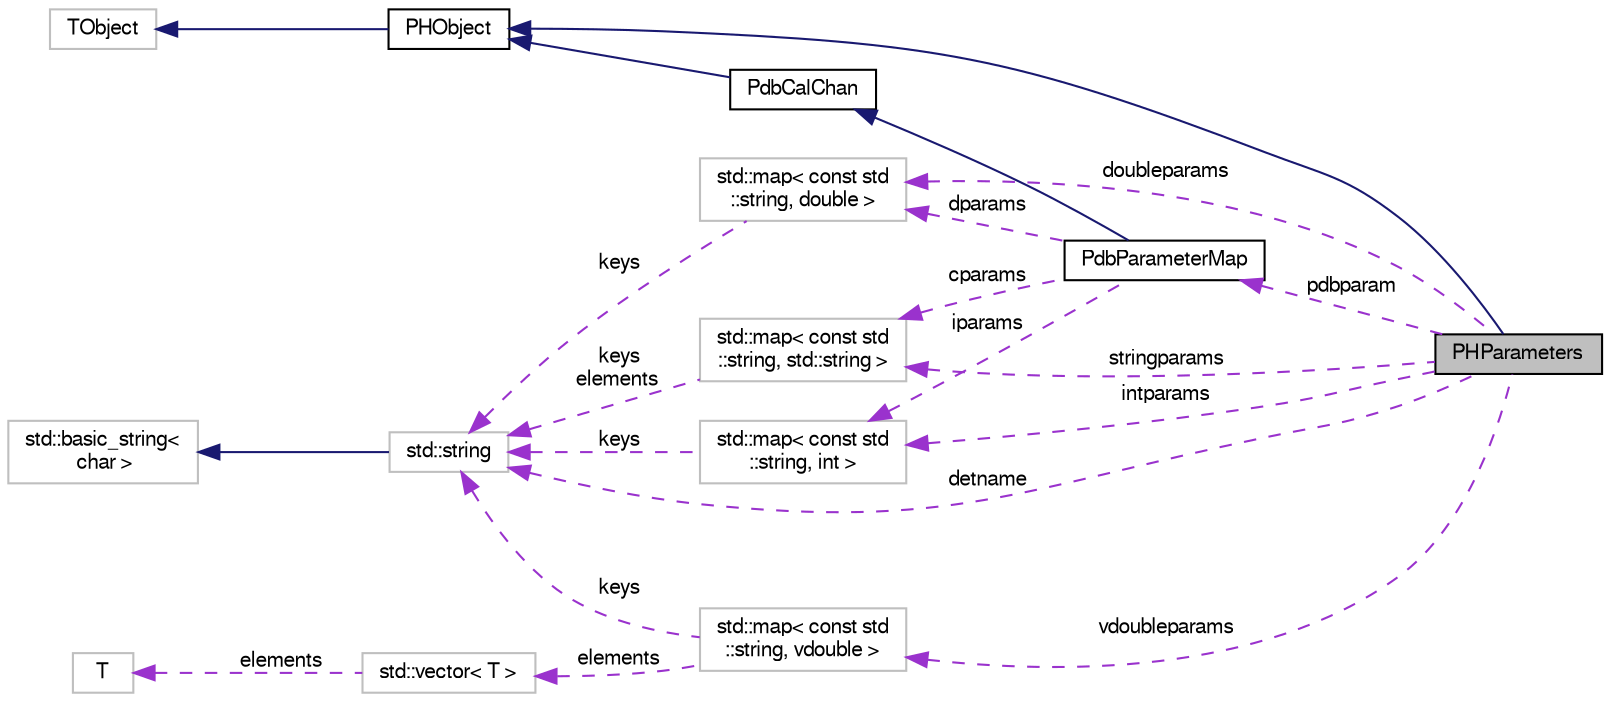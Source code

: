 digraph "PHParameters"
{
  bgcolor="transparent";
  edge [fontname="FreeSans",fontsize="10",labelfontname="FreeSans",labelfontsize="10"];
  node [fontname="FreeSans",fontsize="10",shape=record];
  rankdir="LR";
  Node1 [label="PHParameters",height=0.2,width=0.4,color="black", fillcolor="grey75", style="filled" fontcolor="black"];
  Node2 -> Node1 [dir="back",color="midnightblue",fontsize="10",style="solid",fontname="FreeSans"];
  Node2 [label="PHObject",height=0.2,width=0.4,color="black",URL="$d9/d24/classPHObject.html"];
  Node3 -> Node2 [dir="back",color="midnightblue",fontsize="10",style="solid",fontname="FreeSans"];
  Node3 [label="TObject",height=0.2,width=0.4,color="grey75"];
  Node4 -> Node1 [dir="back",color="darkorchid3",fontsize="10",style="dashed",label=" doubleparams" ,fontname="FreeSans"];
  Node4 [label="std::map\< const std\l::string, double \>",height=0.2,width=0.4,color="grey75"];
  Node5 -> Node4 [dir="back",color="darkorchid3",fontsize="10",style="dashed",label=" keys" ,fontname="FreeSans"];
  Node5 [label="std::string",height=0.2,width=0.4,color="grey75",tooltip="STL class. "];
  Node6 -> Node5 [dir="back",color="midnightblue",fontsize="10",style="solid",fontname="FreeSans"];
  Node6 [label="std::basic_string\<\l char \>",height=0.2,width=0.4,color="grey75",tooltip="STL class. "];
  Node7 -> Node1 [dir="back",color="darkorchid3",fontsize="10",style="dashed",label=" intparams" ,fontname="FreeSans"];
  Node7 [label="std::map\< const std\l::string, int \>",height=0.2,width=0.4,color="grey75"];
  Node5 -> Node7 [dir="back",color="darkorchid3",fontsize="10",style="dashed",label=" keys" ,fontname="FreeSans"];
  Node8 -> Node1 [dir="back",color="darkorchid3",fontsize="10",style="dashed",label=" pdbparam" ,fontname="FreeSans"];
  Node8 [label="PdbParameterMap",height=0.2,width=0.4,color="black",URL="$d8/d21/classPdbParameterMap.html"];
  Node9 -> Node8 [dir="back",color="midnightblue",fontsize="10",style="solid",fontname="FreeSans"];
  Node9 [label="PdbCalChan",height=0.2,width=0.4,color="black",URL="$d6/d4b/classPdbCalChan.html"];
  Node2 -> Node9 [dir="back",color="midnightblue",fontsize="10",style="solid",fontname="FreeSans"];
  Node4 -> Node8 [dir="back",color="darkorchid3",fontsize="10",style="dashed",label=" dparams" ,fontname="FreeSans"];
  Node7 -> Node8 [dir="back",color="darkorchid3",fontsize="10",style="dashed",label=" iparams" ,fontname="FreeSans"];
  Node10 -> Node8 [dir="back",color="darkorchid3",fontsize="10",style="dashed",label=" cparams" ,fontname="FreeSans"];
  Node10 [label="std::map\< const std\l::string, std::string \>",height=0.2,width=0.4,color="grey75"];
  Node5 -> Node10 [dir="back",color="darkorchid3",fontsize="10",style="dashed",label=" keys\nelements" ,fontname="FreeSans"];
  Node10 -> Node1 [dir="back",color="darkorchid3",fontsize="10",style="dashed",label=" stringparams" ,fontname="FreeSans"];
  Node5 -> Node1 [dir="back",color="darkorchid3",fontsize="10",style="dashed",label=" detname" ,fontname="FreeSans"];
  Node11 -> Node1 [dir="back",color="darkorchid3",fontsize="10",style="dashed",label=" vdoubleparams" ,fontname="FreeSans"];
  Node11 [label="std::map\< const std\l::string, vdouble \>",height=0.2,width=0.4,color="grey75"];
  Node5 -> Node11 [dir="back",color="darkorchid3",fontsize="10",style="dashed",label=" keys" ,fontname="FreeSans"];
  Node12 -> Node11 [dir="back",color="darkorchid3",fontsize="10",style="dashed",label=" elements" ,fontname="FreeSans"];
  Node12 [label="std::vector\< T \>",height=0.2,width=0.4,color="grey75",tooltip="STL class. "];
  Node13 -> Node12 [dir="back",color="darkorchid3",fontsize="10",style="dashed",label=" elements" ,fontname="FreeSans"];
  Node13 [label="T",height=0.2,width=0.4,color="grey75"];
}
